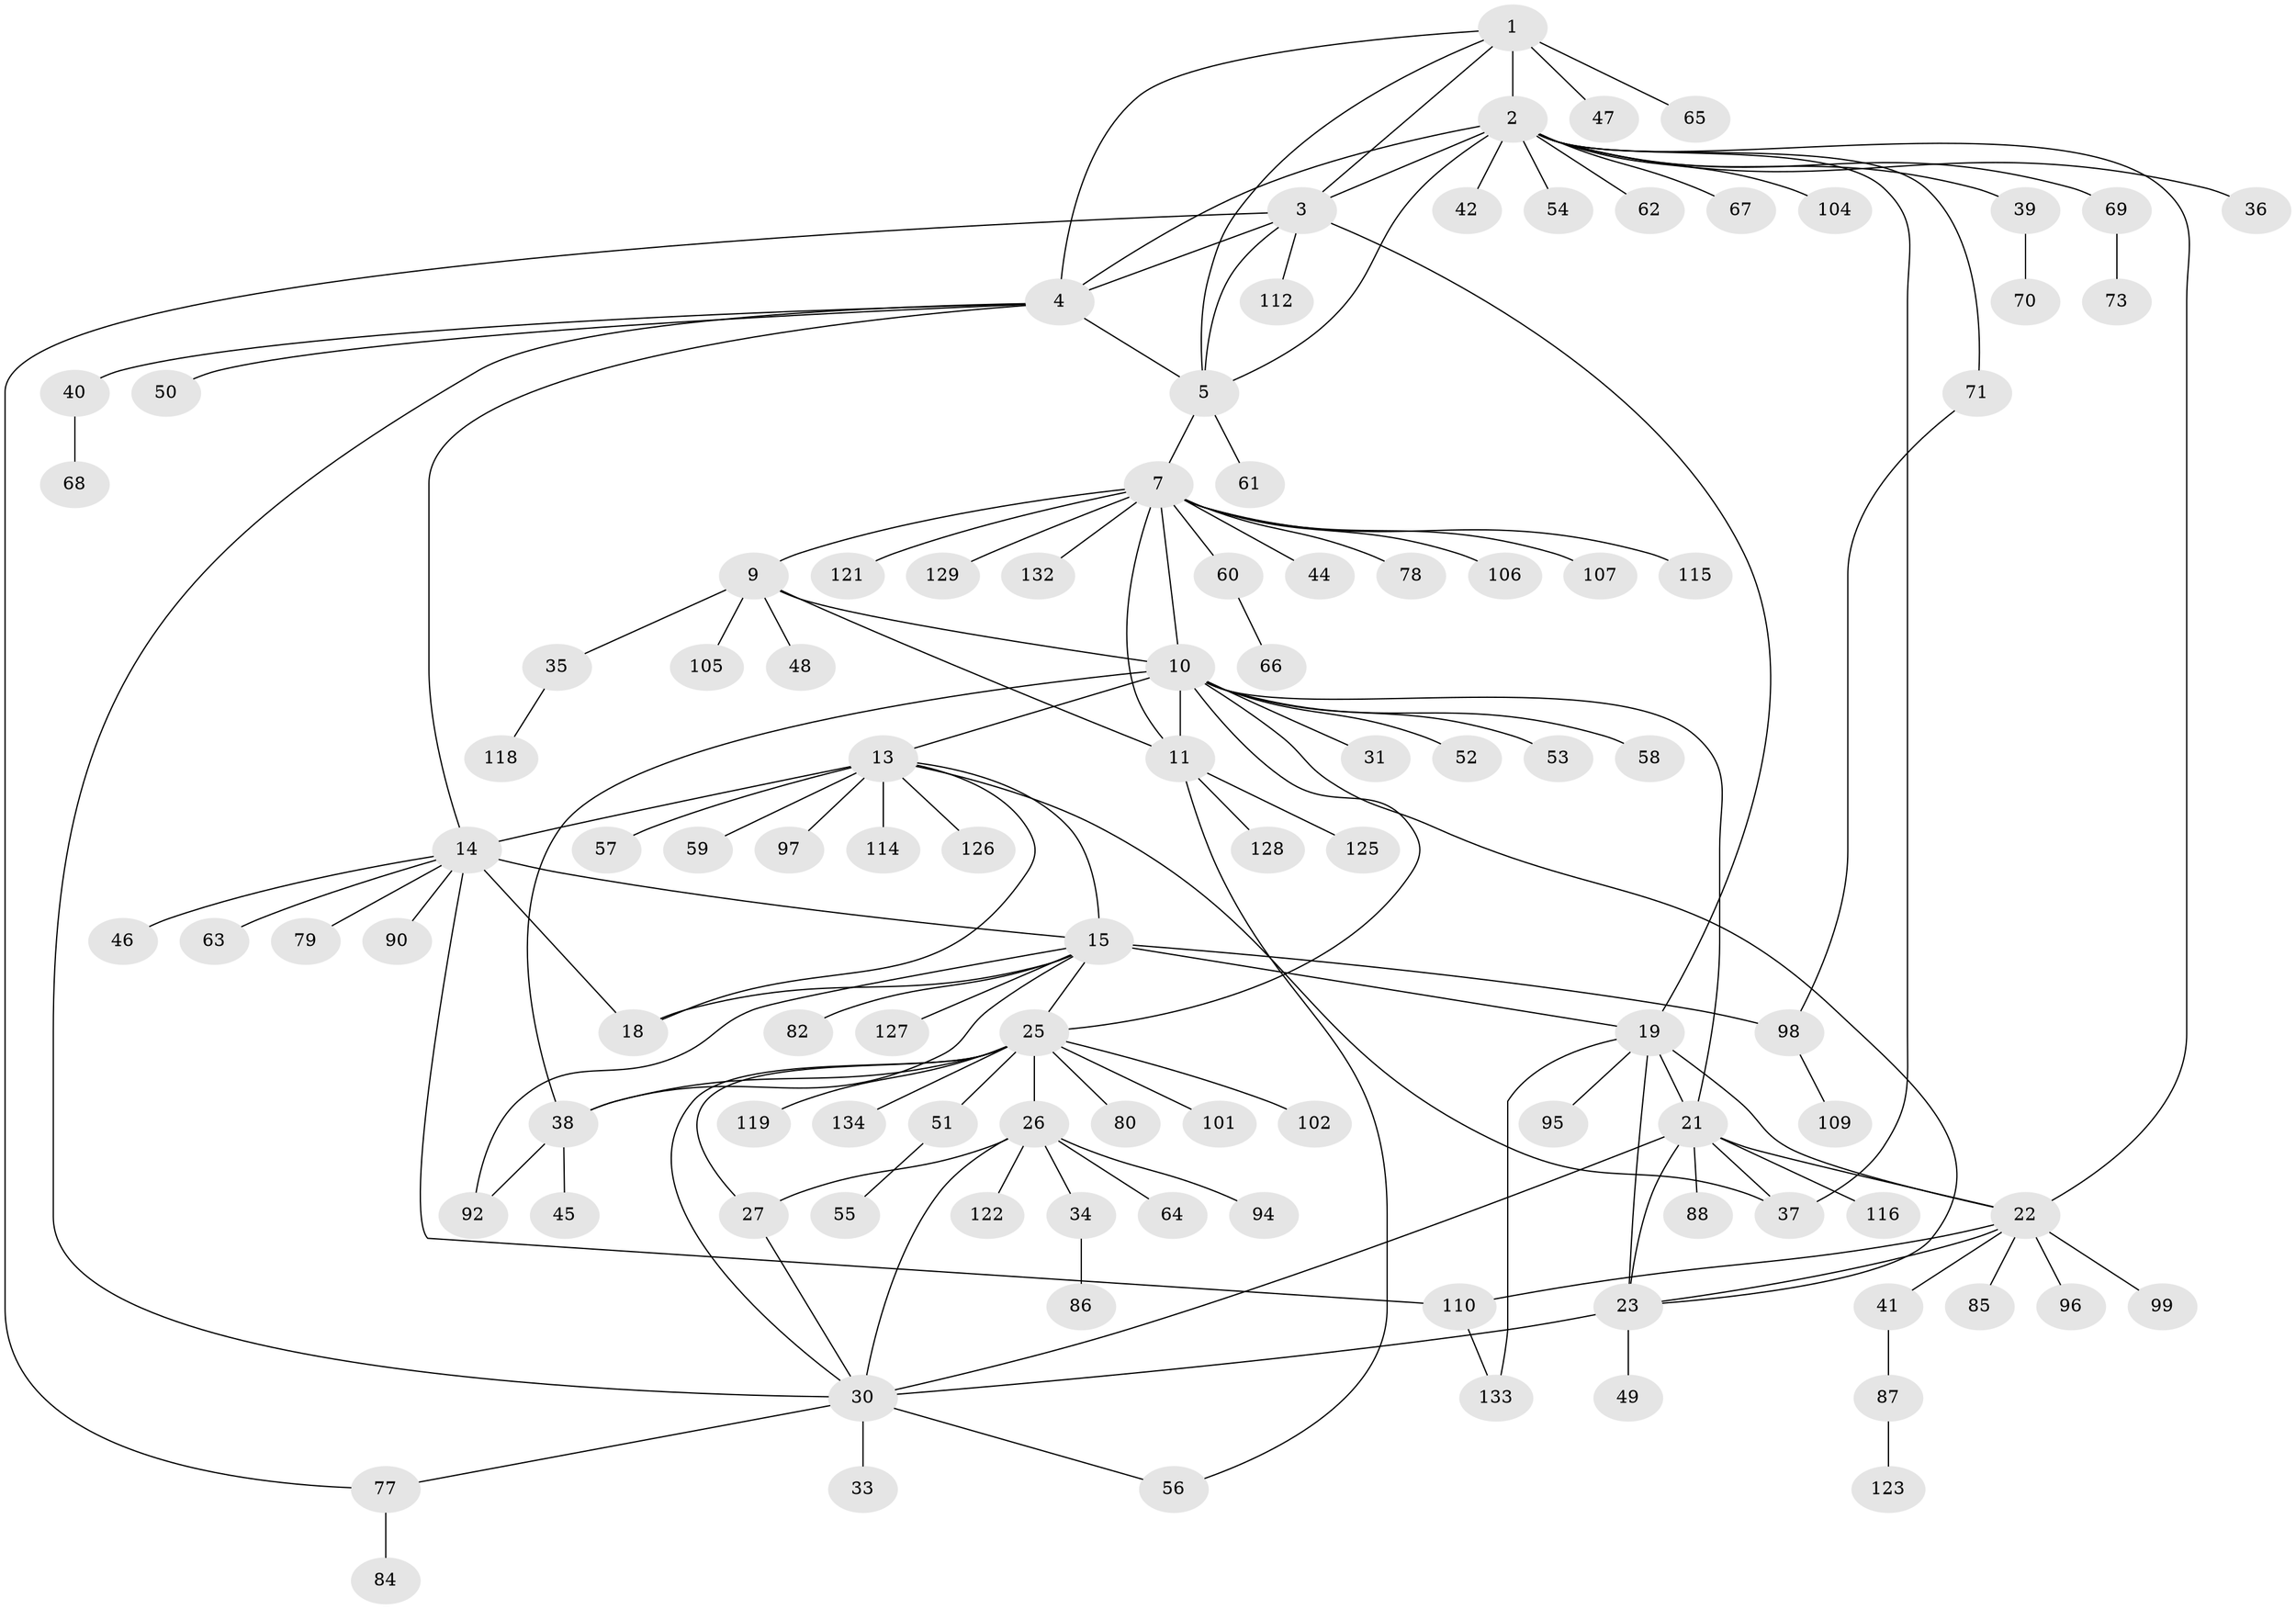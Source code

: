 // original degree distribution, {7: 0.014925373134328358, 13: 0.014925373134328358, 6: 0.05970149253731343, 10: 0.03731343283582089, 8: 0.03731343283582089, 9: 0.029850746268656716, 11: 0.029850746268656716, 2: 0.16417910447761194, 1: 0.5522388059701493, 3: 0.03731343283582089, 5: 0.007462686567164179, 4: 0.014925373134328358}
// Generated by graph-tools (version 1.1) at 2025/42/03/06/25 10:42:14]
// undirected, 104 vertices, 140 edges
graph export_dot {
graph [start="1"]
  node [color=gray90,style=filled];
  1;
  2 [super="+6"];
  3 [super="+43"];
  4 [super="+113"];
  5;
  7 [super="+8"];
  9 [super="+131"];
  10 [super="+12"];
  11 [super="+111"];
  13 [super="+16"];
  14 [super="+17"];
  15 [super="+91"];
  18 [super="+81"];
  19 [super="+20"];
  21 [super="+24"];
  22 [super="+83"];
  23 [super="+32"];
  25 [super="+28"];
  26 [super="+29"];
  27 [super="+74"];
  30 [super="+130"];
  31 [super="+108"];
  33;
  34;
  35 [super="+72"];
  36;
  37 [super="+76"];
  38 [super="+124"];
  39;
  40 [super="+93"];
  41;
  42;
  44;
  45;
  46;
  47;
  48;
  49;
  50;
  51 [super="+117"];
  52;
  53;
  54;
  55;
  56;
  57;
  58;
  59 [super="+120"];
  60;
  61;
  62;
  63;
  64;
  65;
  66;
  67;
  68 [super="+75"];
  69;
  70 [super="+89"];
  71;
  73;
  77;
  78;
  79;
  80;
  82;
  84;
  85;
  86;
  87 [super="+103"];
  88;
  90;
  92;
  94;
  95;
  96;
  97;
  98 [super="+100"];
  99;
  101;
  102;
  104;
  105;
  106;
  107;
  109;
  110;
  112;
  114;
  115;
  116;
  118;
  119;
  121;
  122;
  123;
  125;
  126;
  127;
  128;
  129;
  132;
  133;
  134;
  1 -- 2 [weight=2];
  1 -- 3;
  1 -- 4;
  1 -- 5;
  1 -- 47;
  1 -- 65;
  2 -- 3 [weight=2];
  2 -- 4 [weight=2];
  2 -- 5 [weight=2];
  2 -- 22;
  2 -- 39;
  2 -- 54;
  2 -- 62;
  2 -- 67;
  2 -- 71;
  2 -- 104;
  2 -- 36;
  2 -- 69;
  2 -- 42;
  2 -- 37;
  3 -- 4;
  3 -- 5;
  3 -- 112;
  3 -- 77;
  3 -- 19;
  4 -- 5;
  4 -- 30;
  4 -- 40;
  4 -- 50;
  4 -- 14;
  5 -- 7;
  5 -- 61;
  7 -- 9 [weight=2];
  7 -- 10 [weight=4];
  7 -- 11 [weight=2];
  7 -- 60;
  7 -- 78;
  7 -- 115;
  7 -- 121;
  7 -- 129;
  7 -- 132;
  7 -- 44;
  7 -- 106;
  7 -- 107;
  9 -- 10 [weight=2];
  9 -- 11;
  9 -- 35;
  9 -- 48;
  9 -- 105;
  10 -- 11 [weight=2];
  10 -- 21;
  10 -- 25;
  10 -- 58;
  10 -- 38;
  10 -- 52;
  10 -- 53;
  10 -- 31;
  10 -- 13;
  10 -- 23;
  11 -- 56;
  11 -- 125;
  11 -- 128;
  13 -- 14 [weight=4];
  13 -- 15 [weight=2];
  13 -- 18 [weight=2];
  13 -- 37;
  13 -- 97;
  13 -- 114;
  13 -- 57;
  13 -- 59;
  13 -- 126;
  14 -- 15 [weight=2];
  14 -- 18 [weight=2];
  14 -- 90;
  14 -- 110;
  14 -- 79;
  14 -- 46;
  14 -- 63;
  15 -- 18;
  15 -- 38;
  15 -- 82;
  15 -- 92;
  15 -- 98;
  15 -- 127;
  15 -- 25;
  15 -- 19;
  19 -- 21 [weight=4];
  19 -- 22 [weight=2];
  19 -- 23 [weight=2];
  19 -- 133;
  19 -- 95;
  21 -- 22 [weight=2];
  21 -- 23 [weight=2];
  21 -- 37;
  21 -- 88;
  21 -- 116;
  21 -- 30;
  22 -- 23;
  22 -- 41;
  22 -- 85;
  22 -- 96;
  22 -- 110;
  22 -- 99;
  23 -- 49;
  23 -- 30;
  25 -- 26 [weight=4];
  25 -- 27 [weight=2];
  25 -- 30 [weight=2];
  25 -- 51;
  25 -- 119;
  25 -- 101;
  25 -- 102;
  25 -- 134;
  25 -- 38;
  25 -- 80;
  26 -- 27 [weight=2];
  26 -- 30 [weight=2];
  26 -- 122;
  26 -- 64;
  26 -- 34;
  26 -- 94;
  27 -- 30;
  30 -- 33;
  30 -- 56;
  30 -- 77;
  34 -- 86;
  35 -- 118;
  38 -- 45;
  38 -- 92;
  39 -- 70;
  40 -- 68;
  41 -- 87;
  51 -- 55;
  60 -- 66;
  69 -- 73;
  71 -- 98;
  77 -- 84;
  87 -- 123;
  98 -- 109;
  110 -- 133;
}
